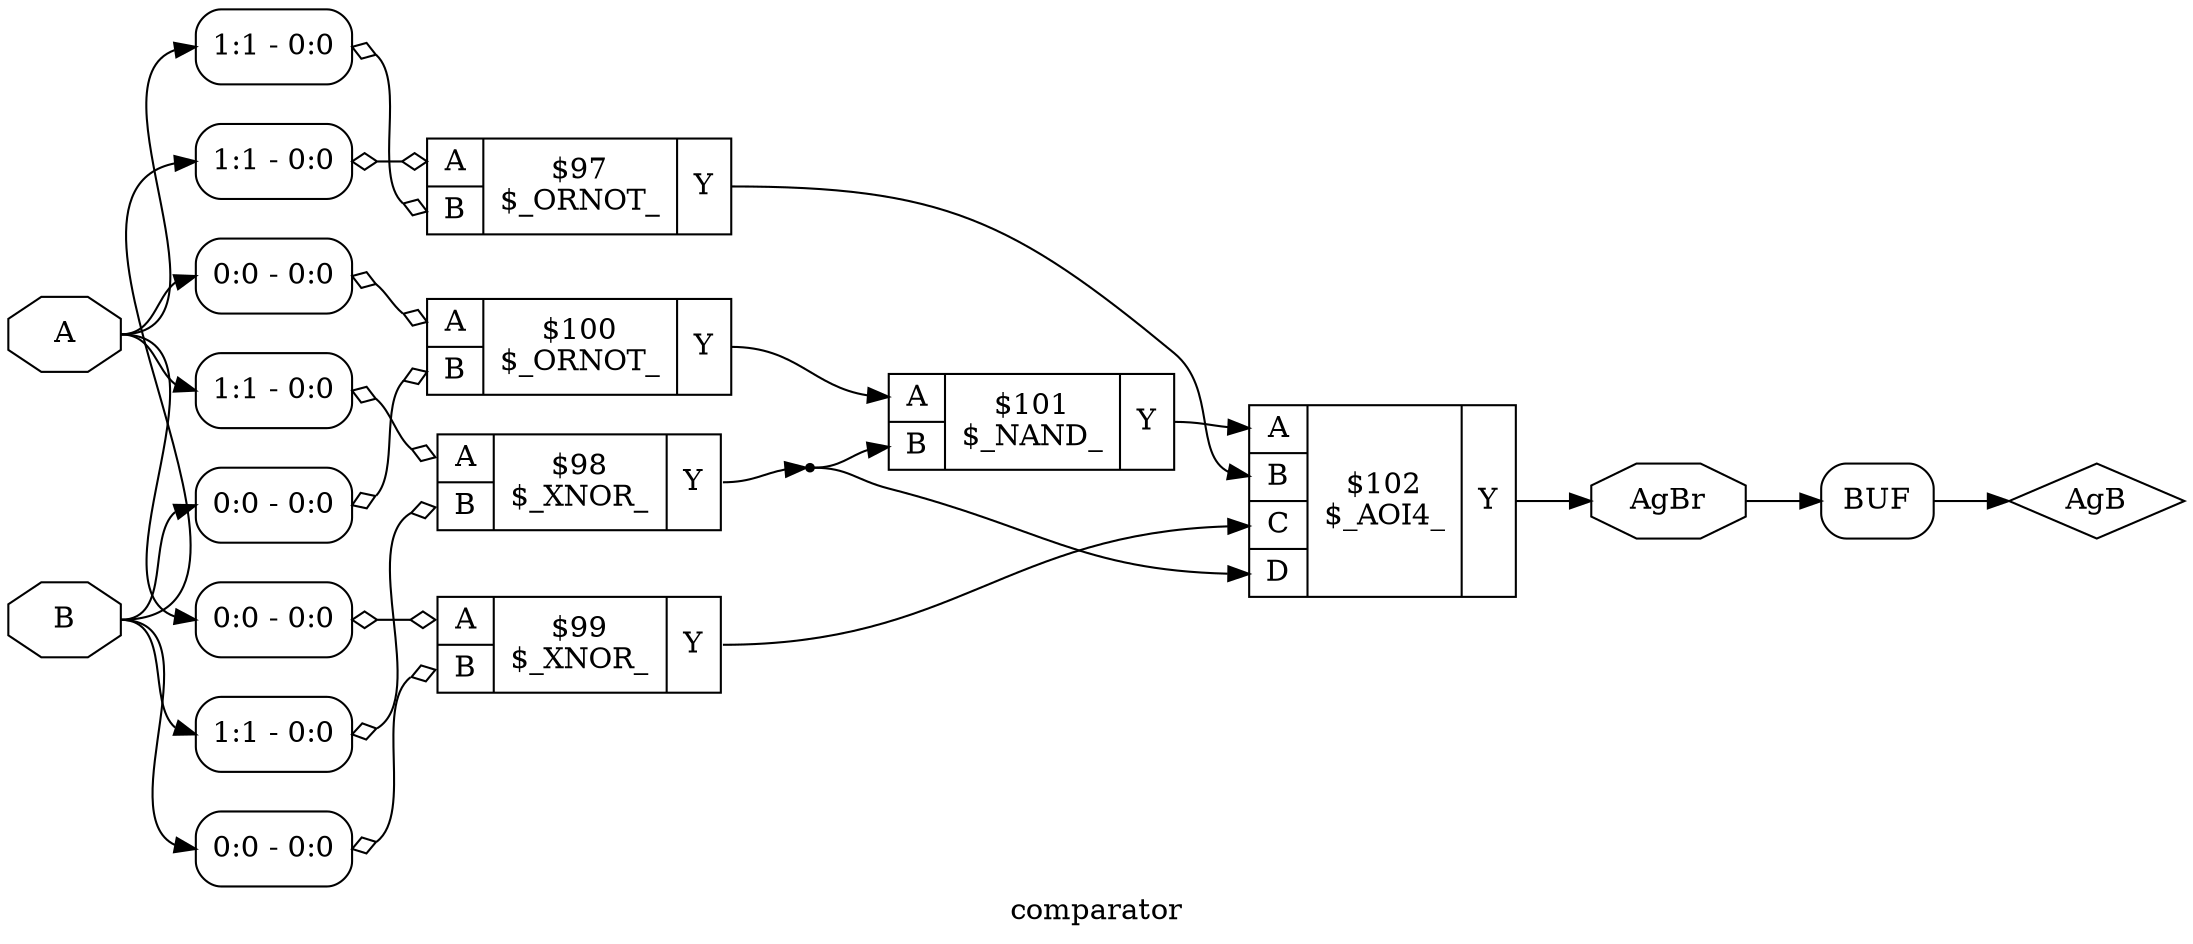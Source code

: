 digraph "comparator" {
label="comparator";
rankdir="LR";
remincross=true;
n6 [ shape=octagon, label="A", color="black", fontcolor="black" ];
n7 [ shape=diamond, label="AgB", color="black", fontcolor="black" ];
n8 [ shape=octagon, label="AgBr", color="black", fontcolor="black" ];
n9 [ shape=octagon, label="B", color="black", fontcolor="black" ];
c11 [ shape=record, label="{{<p6> A|<p9> B}|$100\n$_ORNOT_|{<p10> Y}}" ];
x0 [ shape=record, style=rounded, label="<s0> 0:0 - 0:0 " ];
x0:e -> c11:p6:w [arrowhead=odiamond, arrowtail=odiamond, dir=both, color="black", label=""];
x1 [ shape=record, style=rounded, label="<s0> 0:0 - 0:0 " ];
x1:e -> c11:p9:w [arrowhead=odiamond, arrowtail=odiamond, dir=both, color="black", label=""];
c12 [ shape=record, label="{{<p6> A|<p9> B}|$101\n$_NAND_|{<p10> Y}}" ];
c15 [ shape=record, label="{{<p6> A|<p9> B|<p13> C|<p14> D}|$102\n$_AOI4_|{<p10> Y}}" ];
c16 [ shape=record, label="{{<p6> A|<p9> B}|$97\n$_ORNOT_|{<p10> Y}}" ];
x2 [ shape=record, style=rounded, label="<s0> 1:1 - 0:0 " ];
x2:e -> c16:p6:w [arrowhead=odiamond, arrowtail=odiamond, dir=both, color="black", label=""];
x3 [ shape=record, style=rounded, label="<s0> 1:1 - 0:0 " ];
x3:e -> c16:p9:w [arrowhead=odiamond, arrowtail=odiamond, dir=both, color="black", label=""];
c17 [ shape=record, label="{{<p6> A|<p9> B}|$98\n$_XNOR_|{<p10> Y}}" ];
x4 [ shape=record, style=rounded, label="<s0> 1:1 - 0:0 " ];
x4:e -> c17:p6:w [arrowhead=odiamond, arrowtail=odiamond, dir=both, color="black", label=""];
x5 [ shape=record, style=rounded, label="<s0> 1:1 - 0:0 " ];
x5:e -> c17:p9:w [arrowhead=odiamond, arrowtail=odiamond, dir=both, color="black", label=""];
c18 [ shape=record, label="{{<p6> A|<p9> B}|$99\n$_XNOR_|{<p10> Y}}" ];
x6 [ shape=record, style=rounded, label="<s0> 0:0 - 0:0 " ];
x6:e -> c18:p6:w [arrowhead=odiamond, arrowtail=odiamond, dir=both, color="black", label=""];
x7 [ shape=record, style=rounded, label="<s0> 0:0 - 0:0 " ];
x7:e -> c18:p9:w [arrowhead=odiamond, arrowtail=odiamond, dir=both, color="black", label=""];
x8 [shape=box, style=rounded, label="BUF"];
c12:p10:e -> c15:p6:w [color="black", label=""];
c16:p10:e -> c15:p9:w [color="black", label=""];
n3 [ shape=point ];
c17:p10:e -> n3:w [color="black", label=""];
n3:e -> c12:p9:w [color="black", label=""];
n3:e -> c15:p14:w [color="black", label=""];
c18:p10:e -> c15:p13:w [color="black", label=""];
c11:p10:e -> c12:p6:w [color="black", label=""];
n6:e -> x0:s0:w [color="black", label=""];
n6:e -> x3:s0:w [color="black", label=""];
n6:e -> x4:s0:w [color="black", label=""];
n6:e -> x6:s0:w [color="black", label=""];
x8:e:e -> n7:w [color="black", label=""];
c15:p10:e -> n8:w [color="black", label=""];
n8:e -> x8:w:w [color="black", label=""];
n9:e -> x1:s0:w [color="black", label=""];
n9:e -> x2:s0:w [color="black", label=""];
n9:e -> x5:s0:w [color="black", label=""];
n9:e -> x7:s0:w [color="black", label=""];
}
